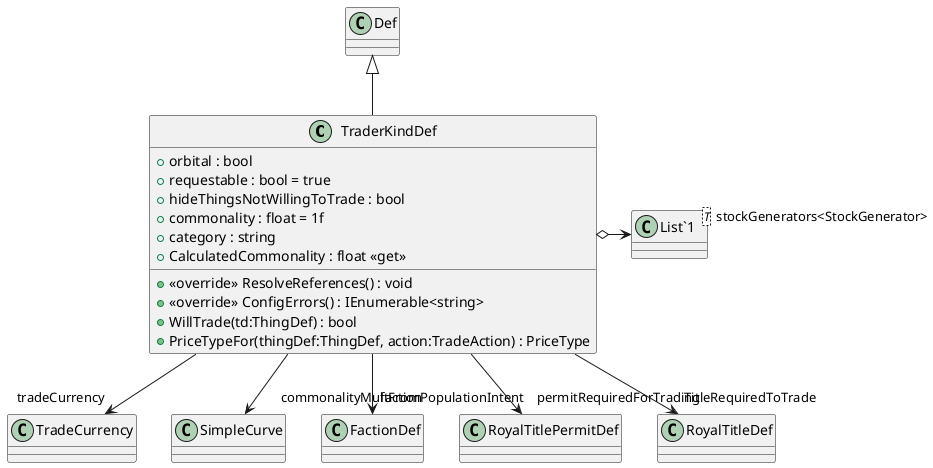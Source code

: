 @startuml
class TraderKindDef {
    + orbital : bool
    + requestable : bool = true
    + hideThingsNotWillingToTrade : bool
    + commonality : float = 1f
    + category : string
    + CalculatedCommonality : float <<get>>
    + <<override>> ResolveReferences() : void
    + <<override>> ConfigErrors() : IEnumerable<string>
    + WillTrade(td:ThingDef) : bool
    + PriceTypeFor(thingDef:ThingDef, action:TradeAction) : PriceType
}
class "List`1"<T> {
}
Def <|-- TraderKindDef
TraderKindDef o-> "stockGenerators<StockGenerator>" "List`1"
TraderKindDef --> "tradeCurrency" TradeCurrency
TraderKindDef --> "commonalityMultFromPopulationIntent" SimpleCurve
TraderKindDef --> "faction" FactionDef
TraderKindDef --> "permitRequiredForTrading" RoyalTitlePermitDef
TraderKindDef --> "TitleRequiredToTrade" RoyalTitleDef
@enduml

